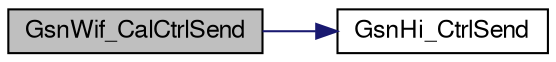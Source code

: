 digraph G
{
  edge [fontname="FreeSans",fontsize="12",labelfontname="FreeSans",labelfontsize="12"];
  node [fontname="FreeSans",fontsize="12",shape=record];
  rankdir=LR;
  Node1 [label="GsnWif_CalCtrlSend",height=0.2,width=0.4,color="black", fillcolor="grey75", style="filled" fontcolor="black"];
  Node1 -> Node2 [color="midnightblue",fontsize="12",style="solid",fontname="FreeSans"];
  Node2 [label="GsnHi_CtrlSend",height=0.2,width=0.4,color="black", fillcolor="white", style="filled",URL="$a00521.html#a1a12a1d12a90b2c1a1364f14488c6746"];
}

